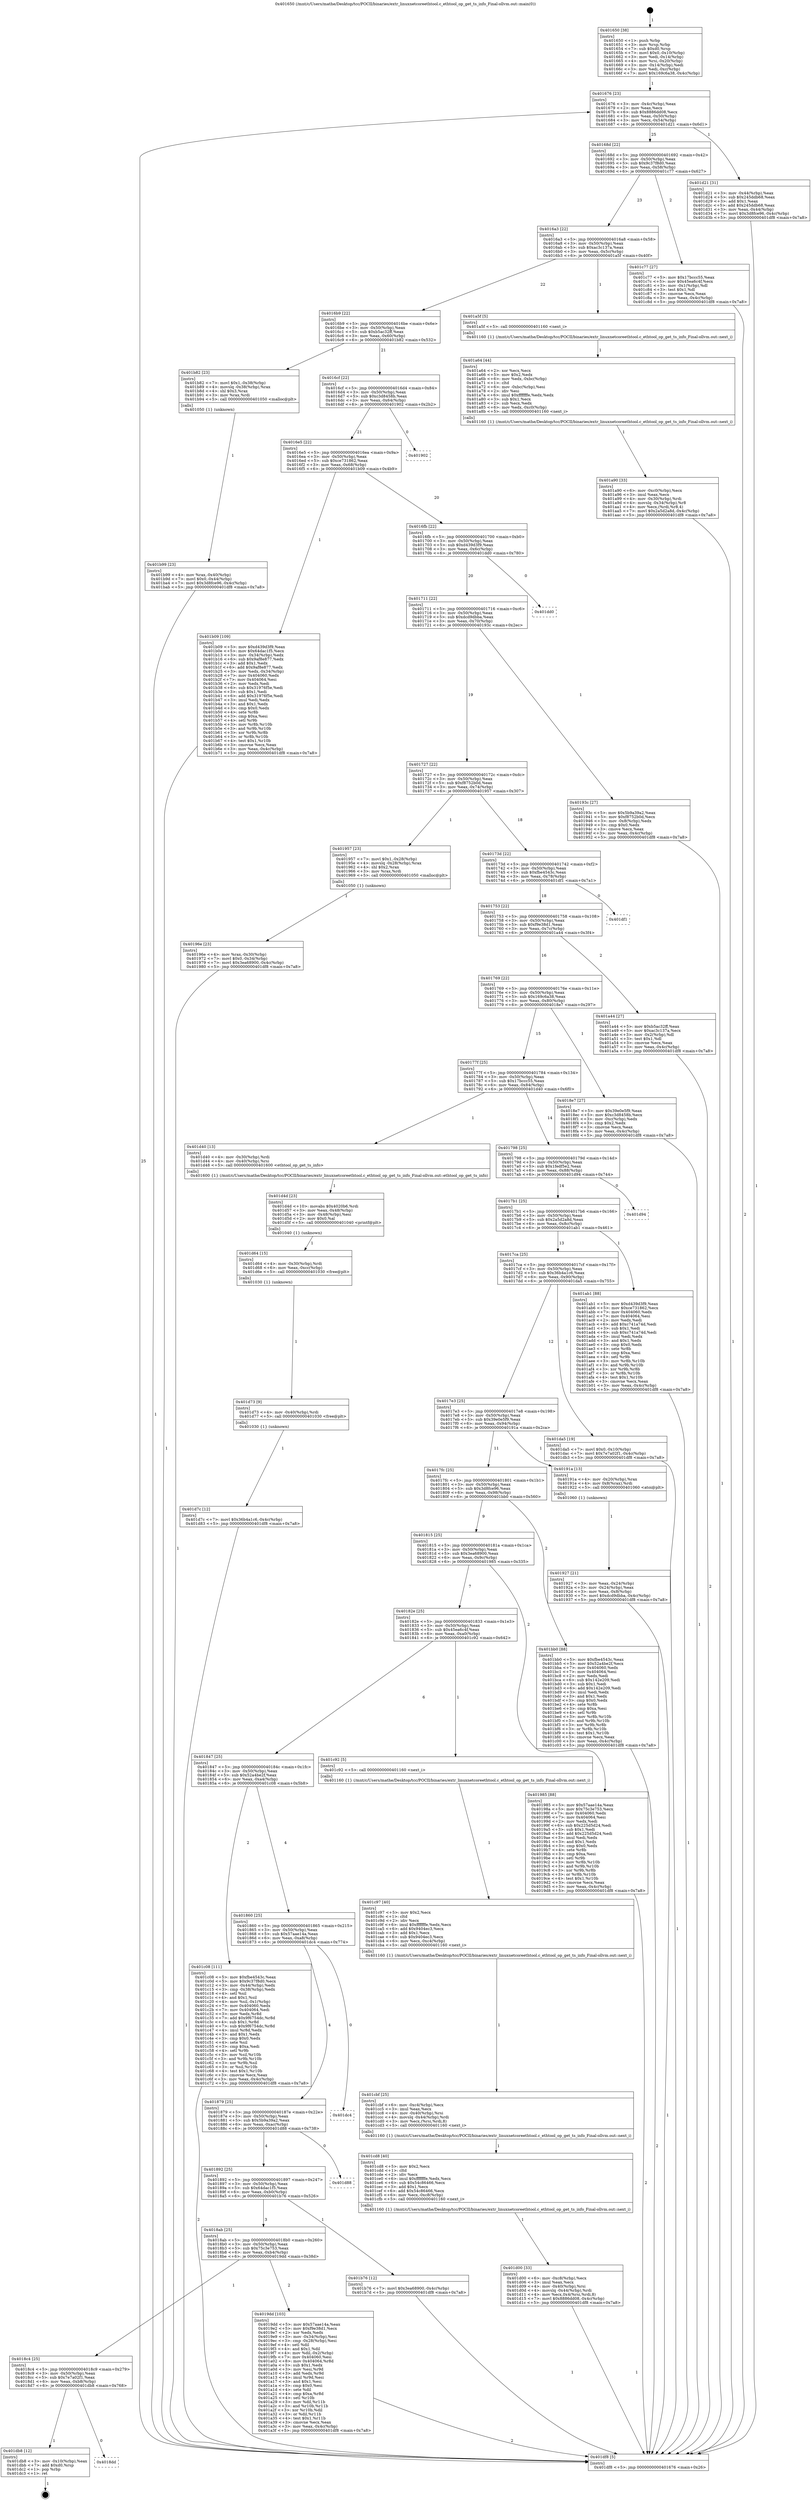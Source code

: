 digraph "0x401650" {
  label = "0x401650 (/mnt/c/Users/mathe/Desktop/tcc/POCII/binaries/extr_linuxnetcoreethtool.c_ethtool_op_get_ts_info_Final-ollvm.out::main(0))"
  labelloc = "t"
  node[shape=record]

  Entry [label="",width=0.3,height=0.3,shape=circle,fillcolor=black,style=filled]
  "0x401676" [label="{
     0x401676 [23]\l
     | [instrs]\l
     &nbsp;&nbsp;0x401676 \<+3\>: mov -0x4c(%rbp),%eax\l
     &nbsp;&nbsp;0x401679 \<+2\>: mov %eax,%ecx\l
     &nbsp;&nbsp;0x40167b \<+6\>: sub $0x8886dd08,%ecx\l
     &nbsp;&nbsp;0x401681 \<+3\>: mov %eax,-0x50(%rbp)\l
     &nbsp;&nbsp;0x401684 \<+3\>: mov %ecx,-0x54(%rbp)\l
     &nbsp;&nbsp;0x401687 \<+6\>: je 0000000000401d21 \<main+0x6d1\>\l
  }"]
  "0x401d21" [label="{
     0x401d21 [31]\l
     | [instrs]\l
     &nbsp;&nbsp;0x401d21 \<+3\>: mov -0x44(%rbp),%eax\l
     &nbsp;&nbsp;0x401d24 \<+5\>: sub $0x245ddb68,%eax\l
     &nbsp;&nbsp;0x401d29 \<+3\>: add $0x1,%eax\l
     &nbsp;&nbsp;0x401d2c \<+5\>: add $0x245ddb68,%eax\l
     &nbsp;&nbsp;0x401d31 \<+3\>: mov %eax,-0x44(%rbp)\l
     &nbsp;&nbsp;0x401d34 \<+7\>: movl $0x3d8fce96,-0x4c(%rbp)\l
     &nbsp;&nbsp;0x401d3b \<+5\>: jmp 0000000000401df8 \<main+0x7a8\>\l
  }"]
  "0x40168d" [label="{
     0x40168d [22]\l
     | [instrs]\l
     &nbsp;&nbsp;0x40168d \<+5\>: jmp 0000000000401692 \<main+0x42\>\l
     &nbsp;&nbsp;0x401692 \<+3\>: mov -0x50(%rbp),%eax\l
     &nbsp;&nbsp;0x401695 \<+5\>: sub $0x9c37f8d0,%eax\l
     &nbsp;&nbsp;0x40169a \<+3\>: mov %eax,-0x58(%rbp)\l
     &nbsp;&nbsp;0x40169d \<+6\>: je 0000000000401c77 \<main+0x627\>\l
  }"]
  Exit [label="",width=0.3,height=0.3,shape=circle,fillcolor=black,style=filled,peripheries=2]
  "0x401c77" [label="{
     0x401c77 [27]\l
     | [instrs]\l
     &nbsp;&nbsp;0x401c77 \<+5\>: mov $0x17bccc55,%eax\l
     &nbsp;&nbsp;0x401c7c \<+5\>: mov $0x45ea6c4f,%ecx\l
     &nbsp;&nbsp;0x401c81 \<+3\>: mov -0x1(%rbp),%dl\l
     &nbsp;&nbsp;0x401c84 \<+3\>: test $0x1,%dl\l
     &nbsp;&nbsp;0x401c87 \<+3\>: cmovne %ecx,%eax\l
     &nbsp;&nbsp;0x401c8a \<+3\>: mov %eax,-0x4c(%rbp)\l
     &nbsp;&nbsp;0x401c8d \<+5\>: jmp 0000000000401df8 \<main+0x7a8\>\l
  }"]
  "0x4016a3" [label="{
     0x4016a3 [22]\l
     | [instrs]\l
     &nbsp;&nbsp;0x4016a3 \<+5\>: jmp 00000000004016a8 \<main+0x58\>\l
     &nbsp;&nbsp;0x4016a8 \<+3\>: mov -0x50(%rbp),%eax\l
     &nbsp;&nbsp;0x4016ab \<+5\>: sub $0xac3c137a,%eax\l
     &nbsp;&nbsp;0x4016b0 \<+3\>: mov %eax,-0x5c(%rbp)\l
     &nbsp;&nbsp;0x4016b3 \<+6\>: je 0000000000401a5f \<main+0x40f\>\l
  }"]
  "0x4018dd" [label="{
     0x4018dd\l
  }", style=dashed]
  "0x401a5f" [label="{
     0x401a5f [5]\l
     | [instrs]\l
     &nbsp;&nbsp;0x401a5f \<+5\>: call 0000000000401160 \<next_i\>\l
     | [calls]\l
     &nbsp;&nbsp;0x401160 \{1\} (/mnt/c/Users/mathe/Desktop/tcc/POCII/binaries/extr_linuxnetcoreethtool.c_ethtool_op_get_ts_info_Final-ollvm.out::next_i)\l
  }"]
  "0x4016b9" [label="{
     0x4016b9 [22]\l
     | [instrs]\l
     &nbsp;&nbsp;0x4016b9 \<+5\>: jmp 00000000004016be \<main+0x6e\>\l
     &nbsp;&nbsp;0x4016be \<+3\>: mov -0x50(%rbp),%eax\l
     &nbsp;&nbsp;0x4016c1 \<+5\>: sub $0xb5ac32ff,%eax\l
     &nbsp;&nbsp;0x4016c6 \<+3\>: mov %eax,-0x60(%rbp)\l
     &nbsp;&nbsp;0x4016c9 \<+6\>: je 0000000000401b82 \<main+0x532\>\l
  }"]
  "0x401db8" [label="{
     0x401db8 [12]\l
     | [instrs]\l
     &nbsp;&nbsp;0x401db8 \<+3\>: mov -0x10(%rbp),%eax\l
     &nbsp;&nbsp;0x401dbb \<+7\>: add $0xd0,%rsp\l
     &nbsp;&nbsp;0x401dc2 \<+1\>: pop %rbp\l
     &nbsp;&nbsp;0x401dc3 \<+1\>: ret\l
  }"]
  "0x401b82" [label="{
     0x401b82 [23]\l
     | [instrs]\l
     &nbsp;&nbsp;0x401b82 \<+7\>: movl $0x1,-0x38(%rbp)\l
     &nbsp;&nbsp;0x401b89 \<+4\>: movslq -0x38(%rbp),%rax\l
     &nbsp;&nbsp;0x401b8d \<+4\>: shl $0x3,%rax\l
     &nbsp;&nbsp;0x401b91 \<+3\>: mov %rax,%rdi\l
     &nbsp;&nbsp;0x401b94 \<+5\>: call 0000000000401050 \<malloc@plt\>\l
     | [calls]\l
     &nbsp;&nbsp;0x401050 \{1\} (unknown)\l
  }"]
  "0x4016cf" [label="{
     0x4016cf [22]\l
     | [instrs]\l
     &nbsp;&nbsp;0x4016cf \<+5\>: jmp 00000000004016d4 \<main+0x84\>\l
     &nbsp;&nbsp;0x4016d4 \<+3\>: mov -0x50(%rbp),%eax\l
     &nbsp;&nbsp;0x4016d7 \<+5\>: sub $0xc3d8458b,%eax\l
     &nbsp;&nbsp;0x4016dc \<+3\>: mov %eax,-0x64(%rbp)\l
     &nbsp;&nbsp;0x4016df \<+6\>: je 0000000000401902 \<main+0x2b2\>\l
  }"]
  "0x401d7c" [label="{
     0x401d7c [12]\l
     | [instrs]\l
     &nbsp;&nbsp;0x401d7c \<+7\>: movl $0x36b4a1c6,-0x4c(%rbp)\l
     &nbsp;&nbsp;0x401d83 \<+5\>: jmp 0000000000401df8 \<main+0x7a8\>\l
  }"]
  "0x401902" [label="{
     0x401902\l
  }", style=dashed]
  "0x4016e5" [label="{
     0x4016e5 [22]\l
     | [instrs]\l
     &nbsp;&nbsp;0x4016e5 \<+5\>: jmp 00000000004016ea \<main+0x9a\>\l
     &nbsp;&nbsp;0x4016ea \<+3\>: mov -0x50(%rbp),%eax\l
     &nbsp;&nbsp;0x4016ed \<+5\>: sub $0xce731862,%eax\l
     &nbsp;&nbsp;0x4016f2 \<+3\>: mov %eax,-0x68(%rbp)\l
     &nbsp;&nbsp;0x4016f5 \<+6\>: je 0000000000401b09 \<main+0x4b9\>\l
  }"]
  "0x401d73" [label="{
     0x401d73 [9]\l
     | [instrs]\l
     &nbsp;&nbsp;0x401d73 \<+4\>: mov -0x40(%rbp),%rdi\l
     &nbsp;&nbsp;0x401d77 \<+5\>: call 0000000000401030 \<free@plt\>\l
     | [calls]\l
     &nbsp;&nbsp;0x401030 \{1\} (unknown)\l
  }"]
  "0x401b09" [label="{
     0x401b09 [109]\l
     | [instrs]\l
     &nbsp;&nbsp;0x401b09 \<+5\>: mov $0xd439d3f9,%eax\l
     &nbsp;&nbsp;0x401b0e \<+5\>: mov $0x64dac1f5,%ecx\l
     &nbsp;&nbsp;0x401b13 \<+3\>: mov -0x34(%rbp),%edx\l
     &nbsp;&nbsp;0x401b16 \<+6\>: sub $0x9af8e877,%edx\l
     &nbsp;&nbsp;0x401b1c \<+3\>: add $0x1,%edx\l
     &nbsp;&nbsp;0x401b1f \<+6\>: add $0x9af8e877,%edx\l
     &nbsp;&nbsp;0x401b25 \<+3\>: mov %edx,-0x34(%rbp)\l
     &nbsp;&nbsp;0x401b28 \<+7\>: mov 0x404060,%edx\l
     &nbsp;&nbsp;0x401b2f \<+7\>: mov 0x404064,%esi\l
     &nbsp;&nbsp;0x401b36 \<+2\>: mov %edx,%edi\l
     &nbsp;&nbsp;0x401b38 \<+6\>: sub $0x31976f5e,%edi\l
     &nbsp;&nbsp;0x401b3e \<+3\>: sub $0x1,%edi\l
     &nbsp;&nbsp;0x401b41 \<+6\>: add $0x31976f5e,%edi\l
     &nbsp;&nbsp;0x401b47 \<+3\>: imul %edi,%edx\l
     &nbsp;&nbsp;0x401b4a \<+3\>: and $0x1,%edx\l
     &nbsp;&nbsp;0x401b4d \<+3\>: cmp $0x0,%edx\l
     &nbsp;&nbsp;0x401b50 \<+4\>: sete %r8b\l
     &nbsp;&nbsp;0x401b54 \<+3\>: cmp $0xa,%esi\l
     &nbsp;&nbsp;0x401b57 \<+4\>: setl %r9b\l
     &nbsp;&nbsp;0x401b5b \<+3\>: mov %r8b,%r10b\l
     &nbsp;&nbsp;0x401b5e \<+3\>: and %r9b,%r10b\l
     &nbsp;&nbsp;0x401b61 \<+3\>: xor %r9b,%r8b\l
     &nbsp;&nbsp;0x401b64 \<+3\>: or %r8b,%r10b\l
     &nbsp;&nbsp;0x401b67 \<+4\>: test $0x1,%r10b\l
     &nbsp;&nbsp;0x401b6b \<+3\>: cmovne %ecx,%eax\l
     &nbsp;&nbsp;0x401b6e \<+3\>: mov %eax,-0x4c(%rbp)\l
     &nbsp;&nbsp;0x401b71 \<+5\>: jmp 0000000000401df8 \<main+0x7a8\>\l
  }"]
  "0x4016fb" [label="{
     0x4016fb [22]\l
     | [instrs]\l
     &nbsp;&nbsp;0x4016fb \<+5\>: jmp 0000000000401700 \<main+0xb0\>\l
     &nbsp;&nbsp;0x401700 \<+3\>: mov -0x50(%rbp),%eax\l
     &nbsp;&nbsp;0x401703 \<+5\>: sub $0xd439d3f9,%eax\l
     &nbsp;&nbsp;0x401708 \<+3\>: mov %eax,-0x6c(%rbp)\l
     &nbsp;&nbsp;0x40170b \<+6\>: je 0000000000401dd0 \<main+0x780\>\l
  }"]
  "0x401d64" [label="{
     0x401d64 [15]\l
     | [instrs]\l
     &nbsp;&nbsp;0x401d64 \<+4\>: mov -0x30(%rbp),%rdi\l
     &nbsp;&nbsp;0x401d68 \<+6\>: mov %eax,-0xcc(%rbp)\l
     &nbsp;&nbsp;0x401d6e \<+5\>: call 0000000000401030 \<free@plt\>\l
     | [calls]\l
     &nbsp;&nbsp;0x401030 \{1\} (unknown)\l
  }"]
  "0x401dd0" [label="{
     0x401dd0\l
  }", style=dashed]
  "0x401711" [label="{
     0x401711 [22]\l
     | [instrs]\l
     &nbsp;&nbsp;0x401711 \<+5\>: jmp 0000000000401716 \<main+0xc6\>\l
     &nbsp;&nbsp;0x401716 \<+3\>: mov -0x50(%rbp),%eax\l
     &nbsp;&nbsp;0x401719 \<+5\>: sub $0xdcd9dbba,%eax\l
     &nbsp;&nbsp;0x40171e \<+3\>: mov %eax,-0x70(%rbp)\l
     &nbsp;&nbsp;0x401721 \<+6\>: je 000000000040193c \<main+0x2ec\>\l
  }"]
  "0x401d4d" [label="{
     0x401d4d [23]\l
     | [instrs]\l
     &nbsp;&nbsp;0x401d4d \<+10\>: movabs $0x4020b6,%rdi\l
     &nbsp;&nbsp;0x401d57 \<+3\>: mov %eax,-0x48(%rbp)\l
     &nbsp;&nbsp;0x401d5a \<+3\>: mov -0x48(%rbp),%esi\l
     &nbsp;&nbsp;0x401d5d \<+2\>: mov $0x0,%al\l
     &nbsp;&nbsp;0x401d5f \<+5\>: call 0000000000401040 \<printf@plt\>\l
     | [calls]\l
     &nbsp;&nbsp;0x401040 \{1\} (unknown)\l
  }"]
  "0x40193c" [label="{
     0x40193c [27]\l
     | [instrs]\l
     &nbsp;&nbsp;0x40193c \<+5\>: mov $0x5b9a39a2,%eax\l
     &nbsp;&nbsp;0x401941 \<+5\>: mov $0xf8752b0d,%ecx\l
     &nbsp;&nbsp;0x401946 \<+3\>: mov -0x8(%rbp),%edx\l
     &nbsp;&nbsp;0x401949 \<+3\>: cmp $0x0,%edx\l
     &nbsp;&nbsp;0x40194c \<+3\>: cmove %ecx,%eax\l
     &nbsp;&nbsp;0x40194f \<+3\>: mov %eax,-0x4c(%rbp)\l
     &nbsp;&nbsp;0x401952 \<+5\>: jmp 0000000000401df8 \<main+0x7a8\>\l
  }"]
  "0x401727" [label="{
     0x401727 [22]\l
     | [instrs]\l
     &nbsp;&nbsp;0x401727 \<+5\>: jmp 000000000040172c \<main+0xdc\>\l
     &nbsp;&nbsp;0x40172c \<+3\>: mov -0x50(%rbp),%eax\l
     &nbsp;&nbsp;0x40172f \<+5\>: sub $0xf8752b0d,%eax\l
     &nbsp;&nbsp;0x401734 \<+3\>: mov %eax,-0x74(%rbp)\l
     &nbsp;&nbsp;0x401737 \<+6\>: je 0000000000401957 \<main+0x307\>\l
  }"]
  "0x401d00" [label="{
     0x401d00 [33]\l
     | [instrs]\l
     &nbsp;&nbsp;0x401d00 \<+6\>: mov -0xc8(%rbp),%ecx\l
     &nbsp;&nbsp;0x401d06 \<+3\>: imul %eax,%ecx\l
     &nbsp;&nbsp;0x401d09 \<+4\>: mov -0x40(%rbp),%rsi\l
     &nbsp;&nbsp;0x401d0d \<+4\>: movslq -0x44(%rbp),%rdi\l
     &nbsp;&nbsp;0x401d11 \<+4\>: mov %ecx,0x4(%rsi,%rdi,8)\l
     &nbsp;&nbsp;0x401d15 \<+7\>: movl $0x8886dd08,-0x4c(%rbp)\l
     &nbsp;&nbsp;0x401d1c \<+5\>: jmp 0000000000401df8 \<main+0x7a8\>\l
  }"]
  "0x401957" [label="{
     0x401957 [23]\l
     | [instrs]\l
     &nbsp;&nbsp;0x401957 \<+7\>: movl $0x1,-0x28(%rbp)\l
     &nbsp;&nbsp;0x40195e \<+4\>: movslq -0x28(%rbp),%rax\l
     &nbsp;&nbsp;0x401962 \<+4\>: shl $0x2,%rax\l
     &nbsp;&nbsp;0x401966 \<+3\>: mov %rax,%rdi\l
     &nbsp;&nbsp;0x401969 \<+5\>: call 0000000000401050 \<malloc@plt\>\l
     | [calls]\l
     &nbsp;&nbsp;0x401050 \{1\} (unknown)\l
  }"]
  "0x40173d" [label="{
     0x40173d [22]\l
     | [instrs]\l
     &nbsp;&nbsp;0x40173d \<+5\>: jmp 0000000000401742 \<main+0xf2\>\l
     &nbsp;&nbsp;0x401742 \<+3\>: mov -0x50(%rbp),%eax\l
     &nbsp;&nbsp;0x401745 \<+5\>: sub $0xfbe4543c,%eax\l
     &nbsp;&nbsp;0x40174a \<+3\>: mov %eax,-0x78(%rbp)\l
     &nbsp;&nbsp;0x40174d \<+6\>: je 0000000000401df1 \<main+0x7a1\>\l
  }"]
  "0x401cd8" [label="{
     0x401cd8 [40]\l
     | [instrs]\l
     &nbsp;&nbsp;0x401cd8 \<+5\>: mov $0x2,%ecx\l
     &nbsp;&nbsp;0x401cdd \<+1\>: cltd\l
     &nbsp;&nbsp;0x401cde \<+2\>: idiv %ecx\l
     &nbsp;&nbsp;0x401ce0 \<+6\>: imul $0xfffffffe,%edx,%ecx\l
     &nbsp;&nbsp;0x401ce6 \<+6\>: sub $0x54c86466,%ecx\l
     &nbsp;&nbsp;0x401cec \<+3\>: add $0x1,%ecx\l
     &nbsp;&nbsp;0x401cef \<+6\>: add $0x54c86466,%ecx\l
     &nbsp;&nbsp;0x401cf5 \<+6\>: mov %ecx,-0xc8(%rbp)\l
     &nbsp;&nbsp;0x401cfb \<+5\>: call 0000000000401160 \<next_i\>\l
     | [calls]\l
     &nbsp;&nbsp;0x401160 \{1\} (/mnt/c/Users/mathe/Desktop/tcc/POCII/binaries/extr_linuxnetcoreethtool.c_ethtool_op_get_ts_info_Final-ollvm.out::next_i)\l
  }"]
  "0x401df1" [label="{
     0x401df1\l
  }", style=dashed]
  "0x401753" [label="{
     0x401753 [22]\l
     | [instrs]\l
     &nbsp;&nbsp;0x401753 \<+5\>: jmp 0000000000401758 \<main+0x108\>\l
     &nbsp;&nbsp;0x401758 \<+3\>: mov -0x50(%rbp),%eax\l
     &nbsp;&nbsp;0x40175b \<+5\>: sub $0xf9e38d1,%eax\l
     &nbsp;&nbsp;0x401760 \<+3\>: mov %eax,-0x7c(%rbp)\l
     &nbsp;&nbsp;0x401763 \<+6\>: je 0000000000401a44 \<main+0x3f4\>\l
  }"]
  "0x401cbf" [label="{
     0x401cbf [25]\l
     | [instrs]\l
     &nbsp;&nbsp;0x401cbf \<+6\>: mov -0xc4(%rbp),%ecx\l
     &nbsp;&nbsp;0x401cc5 \<+3\>: imul %eax,%ecx\l
     &nbsp;&nbsp;0x401cc8 \<+4\>: mov -0x40(%rbp),%rsi\l
     &nbsp;&nbsp;0x401ccc \<+4\>: movslq -0x44(%rbp),%rdi\l
     &nbsp;&nbsp;0x401cd0 \<+3\>: mov %ecx,(%rsi,%rdi,8)\l
     &nbsp;&nbsp;0x401cd3 \<+5\>: call 0000000000401160 \<next_i\>\l
     | [calls]\l
     &nbsp;&nbsp;0x401160 \{1\} (/mnt/c/Users/mathe/Desktop/tcc/POCII/binaries/extr_linuxnetcoreethtool.c_ethtool_op_get_ts_info_Final-ollvm.out::next_i)\l
  }"]
  "0x401a44" [label="{
     0x401a44 [27]\l
     | [instrs]\l
     &nbsp;&nbsp;0x401a44 \<+5\>: mov $0xb5ac32ff,%eax\l
     &nbsp;&nbsp;0x401a49 \<+5\>: mov $0xac3c137a,%ecx\l
     &nbsp;&nbsp;0x401a4e \<+3\>: mov -0x2(%rbp),%dl\l
     &nbsp;&nbsp;0x401a51 \<+3\>: test $0x1,%dl\l
     &nbsp;&nbsp;0x401a54 \<+3\>: cmovne %ecx,%eax\l
     &nbsp;&nbsp;0x401a57 \<+3\>: mov %eax,-0x4c(%rbp)\l
     &nbsp;&nbsp;0x401a5a \<+5\>: jmp 0000000000401df8 \<main+0x7a8\>\l
  }"]
  "0x401769" [label="{
     0x401769 [22]\l
     | [instrs]\l
     &nbsp;&nbsp;0x401769 \<+5\>: jmp 000000000040176e \<main+0x11e\>\l
     &nbsp;&nbsp;0x40176e \<+3\>: mov -0x50(%rbp),%eax\l
     &nbsp;&nbsp;0x401771 \<+5\>: sub $0x169c6a38,%eax\l
     &nbsp;&nbsp;0x401776 \<+3\>: mov %eax,-0x80(%rbp)\l
     &nbsp;&nbsp;0x401779 \<+6\>: je 00000000004018e7 \<main+0x297\>\l
  }"]
  "0x401c97" [label="{
     0x401c97 [40]\l
     | [instrs]\l
     &nbsp;&nbsp;0x401c97 \<+5\>: mov $0x2,%ecx\l
     &nbsp;&nbsp;0x401c9c \<+1\>: cltd\l
     &nbsp;&nbsp;0x401c9d \<+2\>: idiv %ecx\l
     &nbsp;&nbsp;0x401c9f \<+6\>: imul $0xfffffffe,%edx,%ecx\l
     &nbsp;&nbsp;0x401ca5 \<+6\>: add $0x9404ec3,%ecx\l
     &nbsp;&nbsp;0x401cab \<+3\>: add $0x1,%ecx\l
     &nbsp;&nbsp;0x401cae \<+6\>: sub $0x9404ec3,%ecx\l
     &nbsp;&nbsp;0x401cb4 \<+6\>: mov %ecx,-0xc4(%rbp)\l
     &nbsp;&nbsp;0x401cba \<+5\>: call 0000000000401160 \<next_i\>\l
     | [calls]\l
     &nbsp;&nbsp;0x401160 \{1\} (/mnt/c/Users/mathe/Desktop/tcc/POCII/binaries/extr_linuxnetcoreethtool.c_ethtool_op_get_ts_info_Final-ollvm.out::next_i)\l
  }"]
  "0x4018e7" [label="{
     0x4018e7 [27]\l
     | [instrs]\l
     &nbsp;&nbsp;0x4018e7 \<+5\>: mov $0x39e0e5f9,%eax\l
     &nbsp;&nbsp;0x4018ec \<+5\>: mov $0xc3d8458b,%ecx\l
     &nbsp;&nbsp;0x4018f1 \<+3\>: mov -0xc(%rbp),%edx\l
     &nbsp;&nbsp;0x4018f4 \<+3\>: cmp $0x2,%edx\l
     &nbsp;&nbsp;0x4018f7 \<+3\>: cmovne %ecx,%eax\l
     &nbsp;&nbsp;0x4018fa \<+3\>: mov %eax,-0x4c(%rbp)\l
     &nbsp;&nbsp;0x4018fd \<+5\>: jmp 0000000000401df8 \<main+0x7a8\>\l
  }"]
  "0x40177f" [label="{
     0x40177f [25]\l
     | [instrs]\l
     &nbsp;&nbsp;0x40177f \<+5\>: jmp 0000000000401784 \<main+0x134\>\l
     &nbsp;&nbsp;0x401784 \<+3\>: mov -0x50(%rbp),%eax\l
     &nbsp;&nbsp;0x401787 \<+5\>: sub $0x17bccc55,%eax\l
     &nbsp;&nbsp;0x40178c \<+6\>: mov %eax,-0x84(%rbp)\l
     &nbsp;&nbsp;0x401792 \<+6\>: je 0000000000401d40 \<main+0x6f0\>\l
  }"]
  "0x401df8" [label="{
     0x401df8 [5]\l
     | [instrs]\l
     &nbsp;&nbsp;0x401df8 \<+5\>: jmp 0000000000401676 \<main+0x26\>\l
  }"]
  "0x401650" [label="{
     0x401650 [38]\l
     | [instrs]\l
     &nbsp;&nbsp;0x401650 \<+1\>: push %rbp\l
     &nbsp;&nbsp;0x401651 \<+3\>: mov %rsp,%rbp\l
     &nbsp;&nbsp;0x401654 \<+7\>: sub $0xd0,%rsp\l
     &nbsp;&nbsp;0x40165b \<+7\>: movl $0x0,-0x10(%rbp)\l
     &nbsp;&nbsp;0x401662 \<+3\>: mov %edi,-0x14(%rbp)\l
     &nbsp;&nbsp;0x401665 \<+4\>: mov %rsi,-0x20(%rbp)\l
     &nbsp;&nbsp;0x401669 \<+3\>: mov -0x14(%rbp),%edi\l
     &nbsp;&nbsp;0x40166c \<+3\>: mov %edi,-0xc(%rbp)\l
     &nbsp;&nbsp;0x40166f \<+7\>: movl $0x169c6a38,-0x4c(%rbp)\l
  }"]
  "0x401b99" [label="{
     0x401b99 [23]\l
     | [instrs]\l
     &nbsp;&nbsp;0x401b99 \<+4\>: mov %rax,-0x40(%rbp)\l
     &nbsp;&nbsp;0x401b9d \<+7\>: movl $0x0,-0x44(%rbp)\l
     &nbsp;&nbsp;0x401ba4 \<+7\>: movl $0x3d8fce96,-0x4c(%rbp)\l
     &nbsp;&nbsp;0x401bab \<+5\>: jmp 0000000000401df8 \<main+0x7a8\>\l
  }"]
  "0x401d40" [label="{
     0x401d40 [13]\l
     | [instrs]\l
     &nbsp;&nbsp;0x401d40 \<+4\>: mov -0x30(%rbp),%rdi\l
     &nbsp;&nbsp;0x401d44 \<+4\>: mov -0x40(%rbp),%rsi\l
     &nbsp;&nbsp;0x401d48 \<+5\>: call 0000000000401600 \<ethtool_op_get_ts_info\>\l
     | [calls]\l
     &nbsp;&nbsp;0x401600 \{1\} (/mnt/c/Users/mathe/Desktop/tcc/POCII/binaries/extr_linuxnetcoreethtool.c_ethtool_op_get_ts_info_Final-ollvm.out::ethtool_op_get_ts_info)\l
  }"]
  "0x401798" [label="{
     0x401798 [25]\l
     | [instrs]\l
     &nbsp;&nbsp;0x401798 \<+5\>: jmp 000000000040179d \<main+0x14d\>\l
     &nbsp;&nbsp;0x40179d \<+3\>: mov -0x50(%rbp),%eax\l
     &nbsp;&nbsp;0x4017a0 \<+5\>: sub $0x1fedf5e2,%eax\l
     &nbsp;&nbsp;0x4017a5 \<+6\>: mov %eax,-0x88(%rbp)\l
     &nbsp;&nbsp;0x4017ab \<+6\>: je 0000000000401d94 \<main+0x744\>\l
  }"]
  "0x401a90" [label="{
     0x401a90 [33]\l
     | [instrs]\l
     &nbsp;&nbsp;0x401a90 \<+6\>: mov -0xc0(%rbp),%ecx\l
     &nbsp;&nbsp;0x401a96 \<+3\>: imul %eax,%ecx\l
     &nbsp;&nbsp;0x401a99 \<+4\>: mov -0x30(%rbp),%rdi\l
     &nbsp;&nbsp;0x401a9d \<+4\>: movslq -0x34(%rbp),%r8\l
     &nbsp;&nbsp;0x401aa1 \<+4\>: mov %ecx,(%rdi,%r8,4)\l
     &nbsp;&nbsp;0x401aa5 \<+7\>: movl $0x2a5d2a8d,-0x4c(%rbp)\l
     &nbsp;&nbsp;0x401aac \<+5\>: jmp 0000000000401df8 \<main+0x7a8\>\l
  }"]
  "0x401d94" [label="{
     0x401d94\l
  }", style=dashed]
  "0x4017b1" [label="{
     0x4017b1 [25]\l
     | [instrs]\l
     &nbsp;&nbsp;0x4017b1 \<+5\>: jmp 00000000004017b6 \<main+0x166\>\l
     &nbsp;&nbsp;0x4017b6 \<+3\>: mov -0x50(%rbp),%eax\l
     &nbsp;&nbsp;0x4017b9 \<+5\>: sub $0x2a5d2a8d,%eax\l
     &nbsp;&nbsp;0x4017be \<+6\>: mov %eax,-0x8c(%rbp)\l
     &nbsp;&nbsp;0x4017c4 \<+6\>: je 0000000000401ab1 \<main+0x461\>\l
  }"]
  "0x401a64" [label="{
     0x401a64 [44]\l
     | [instrs]\l
     &nbsp;&nbsp;0x401a64 \<+2\>: xor %ecx,%ecx\l
     &nbsp;&nbsp;0x401a66 \<+5\>: mov $0x2,%edx\l
     &nbsp;&nbsp;0x401a6b \<+6\>: mov %edx,-0xbc(%rbp)\l
     &nbsp;&nbsp;0x401a71 \<+1\>: cltd\l
     &nbsp;&nbsp;0x401a72 \<+6\>: mov -0xbc(%rbp),%esi\l
     &nbsp;&nbsp;0x401a78 \<+2\>: idiv %esi\l
     &nbsp;&nbsp;0x401a7a \<+6\>: imul $0xfffffffe,%edx,%edx\l
     &nbsp;&nbsp;0x401a80 \<+3\>: sub $0x1,%ecx\l
     &nbsp;&nbsp;0x401a83 \<+2\>: sub %ecx,%edx\l
     &nbsp;&nbsp;0x401a85 \<+6\>: mov %edx,-0xc0(%rbp)\l
     &nbsp;&nbsp;0x401a8b \<+5\>: call 0000000000401160 \<next_i\>\l
     | [calls]\l
     &nbsp;&nbsp;0x401160 \{1\} (/mnt/c/Users/mathe/Desktop/tcc/POCII/binaries/extr_linuxnetcoreethtool.c_ethtool_op_get_ts_info_Final-ollvm.out::next_i)\l
  }"]
  "0x401ab1" [label="{
     0x401ab1 [88]\l
     | [instrs]\l
     &nbsp;&nbsp;0x401ab1 \<+5\>: mov $0xd439d3f9,%eax\l
     &nbsp;&nbsp;0x401ab6 \<+5\>: mov $0xce731862,%ecx\l
     &nbsp;&nbsp;0x401abb \<+7\>: mov 0x404060,%edx\l
     &nbsp;&nbsp;0x401ac2 \<+7\>: mov 0x404064,%esi\l
     &nbsp;&nbsp;0x401ac9 \<+2\>: mov %edx,%edi\l
     &nbsp;&nbsp;0x401acb \<+6\>: add $0xc741a74d,%edi\l
     &nbsp;&nbsp;0x401ad1 \<+3\>: sub $0x1,%edi\l
     &nbsp;&nbsp;0x401ad4 \<+6\>: sub $0xc741a74d,%edi\l
     &nbsp;&nbsp;0x401ada \<+3\>: imul %edi,%edx\l
     &nbsp;&nbsp;0x401add \<+3\>: and $0x1,%edx\l
     &nbsp;&nbsp;0x401ae0 \<+3\>: cmp $0x0,%edx\l
     &nbsp;&nbsp;0x401ae3 \<+4\>: sete %r8b\l
     &nbsp;&nbsp;0x401ae7 \<+3\>: cmp $0xa,%esi\l
     &nbsp;&nbsp;0x401aea \<+4\>: setl %r9b\l
     &nbsp;&nbsp;0x401aee \<+3\>: mov %r8b,%r10b\l
     &nbsp;&nbsp;0x401af1 \<+3\>: and %r9b,%r10b\l
     &nbsp;&nbsp;0x401af4 \<+3\>: xor %r9b,%r8b\l
     &nbsp;&nbsp;0x401af7 \<+3\>: or %r8b,%r10b\l
     &nbsp;&nbsp;0x401afa \<+4\>: test $0x1,%r10b\l
     &nbsp;&nbsp;0x401afe \<+3\>: cmovne %ecx,%eax\l
     &nbsp;&nbsp;0x401b01 \<+3\>: mov %eax,-0x4c(%rbp)\l
     &nbsp;&nbsp;0x401b04 \<+5\>: jmp 0000000000401df8 \<main+0x7a8\>\l
  }"]
  "0x4017ca" [label="{
     0x4017ca [25]\l
     | [instrs]\l
     &nbsp;&nbsp;0x4017ca \<+5\>: jmp 00000000004017cf \<main+0x17f\>\l
     &nbsp;&nbsp;0x4017cf \<+3\>: mov -0x50(%rbp),%eax\l
     &nbsp;&nbsp;0x4017d2 \<+5\>: sub $0x36b4a1c6,%eax\l
     &nbsp;&nbsp;0x4017d7 \<+6\>: mov %eax,-0x90(%rbp)\l
     &nbsp;&nbsp;0x4017dd \<+6\>: je 0000000000401da5 \<main+0x755\>\l
  }"]
  "0x4018c4" [label="{
     0x4018c4 [25]\l
     | [instrs]\l
     &nbsp;&nbsp;0x4018c4 \<+5\>: jmp 00000000004018c9 \<main+0x279\>\l
     &nbsp;&nbsp;0x4018c9 \<+3\>: mov -0x50(%rbp),%eax\l
     &nbsp;&nbsp;0x4018cc \<+5\>: sub $0x7e7a02f1,%eax\l
     &nbsp;&nbsp;0x4018d1 \<+6\>: mov %eax,-0xb8(%rbp)\l
     &nbsp;&nbsp;0x4018d7 \<+6\>: je 0000000000401db8 \<main+0x768\>\l
  }"]
  "0x401da5" [label="{
     0x401da5 [19]\l
     | [instrs]\l
     &nbsp;&nbsp;0x401da5 \<+7\>: movl $0x0,-0x10(%rbp)\l
     &nbsp;&nbsp;0x401dac \<+7\>: movl $0x7e7a02f1,-0x4c(%rbp)\l
     &nbsp;&nbsp;0x401db3 \<+5\>: jmp 0000000000401df8 \<main+0x7a8\>\l
  }"]
  "0x4017e3" [label="{
     0x4017e3 [25]\l
     | [instrs]\l
     &nbsp;&nbsp;0x4017e3 \<+5\>: jmp 00000000004017e8 \<main+0x198\>\l
     &nbsp;&nbsp;0x4017e8 \<+3\>: mov -0x50(%rbp),%eax\l
     &nbsp;&nbsp;0x4017eb \<+5\>: sub $0x39e0e5f9,%eax\l
     &nbsp;&nbsp;0x4017f0 \<+6\>: mov %eax,-0x94(%rbp)\l
     &nbsp;&nbsp;0x4017f6 \<+6\>: je 000000000040191a \<main+0x2ca\>\l
  }"]
  "0x4019dd" [label="{
     0x4019dd [103]\l
     | [instrs]\l
     &nbsp;&nbsp;0x4019dd \<+5\>: mov $0x57aae14a,%eax\l
     &nbsp;&nbsp;0x4019e2 \<+5\>: mov $0xf9e38d1,%ecx\l
     &nbsp;&nbsp;0x4019e7 \<+2\>: xor %edx,%edx\l
     &nbsp;&nbsp;0x4019e9 \<+3\>: mov -0x34(%rbp),%esi\l
     &nbsp;&nbsp;0x4019ec \<+3\>: cmp -0x28(%rbp),%esi\l
     &nbsp;&nbsp;0x4019ef \<+4\>: setl %dil\l
     &nbsp;&nbsp;0x4019f3 \<+4\>: and $0x1,%dil\l
     &nbsp;&nbsp;0x4019f7 \<+4\>: mov %dil,-0x2(%rbp)\l
     &nbsp;&nbsp;0x4019fb \<+7\>: mov 0x404060,%esi\l
     &nbsp;&nbsp;0x401a02 \<+8\>: mov 0x404064,%r8d\l
     &nbsp;&nbsp;0x401a0a \<+3\>: sub $0x1,%edx\l
     &nbsp;&nbsp;0x401a0d \<+3\>: mov %esi,%r9d\l
     &nbsp;&nbsp;0x401a10 \<+3\>: add %edx,%r9d\l
     &nbsp;&nbsp;0x401a13 \<+4\>: imul %r9d,%esi\l
     &nbsp;&nbsp;0x401a17 \<+3\>: and $0x1,%esi\l
     &nbsp;&nbsp;0x401a1a \<+3\>: cmp $0x0,%esi\l
     &nbsp;&nbsp;0x401a1d \<+4\>: sete %dil\l
     &nbsp;&nbsp;0x401a21 \<+4\>: cmp $0xa,%r8d\l
     &nbsp;&nbsp;0x401a25 \<+4\>: setl %r10b\l
     &nbsp;&nbsp;0x401a29 \<+3\>: mov %dil,%r11b\l
     &nbsp;&nbsp;0x401a2c \<+3\>: and %r10b,%r11b\l
     &nbsp;&nbsp;0x401a2f \<+3\>: xor %r10b,%dil\l
     &nbsp;&nbsp;0x401a32 \<+3\>: or %dil,%r11b\l
     &nbsp;&nbsp;0x401a35 \<+4\>: test $0x1,%r11b\l
     &nbsp;&nbsp;0x401a39 \<+3\>: cmovne %ecx,%eax\l
     &nbsp;&nbsp;0x401a3c \<+3\>: mov %eax,-0x4c(%rbp)\l
     &nbsp;&nbsp;0x401a3f \<+5\>: jmp 0000000000401df8 \<main+0x7a8\>\l
  }"]
  "0x40191a" [label="{
     0x40191a [13]\l
     | [instrs]\l
     &nbsp;&nbsp;0x40191a \<+4\>: mov -0x20(%rbp),%rax\l
     &nbsp;&nbsp;0x40191e \<+4\>: mov 0x8(%rax),%rdi\l
     &nbsp;&nbsp;0x401922 \<+5\>: call 0000000000401060 \<atoi@plt\>\l
     | [calls]\l
     &nbsp;&nbsp;0x401060 \{1\} (unknown)\l
  }"]
  "0x4017fc" [label="{
     0x4017fc [25]\l
     | [instrs]\l
     &nbsp;&nbsp;0x4017fc \<+5\>: jmp 0000000000401801 \<main+0x1b1\>\l
     &nbsp;&nbsp;0x401801 \<+3\>: mov -0x50(%rbp),%eax\l
     &nbsp;&nbsp;0x401804 \<+5\>: sub $0x3d8fce96,%eax\l
     &nbsp;&nbsp;0x401809 \<+6\>: mov %eax,-0x98(%rbp)\l
     &nbsp;&nbsp;0x40180f \<+6\>: je 0000000000401bb0 \<main+0x560\>\l
  }"]
  "0x401927" [label="{
     0x401927 [21]\l
     | [instrs]\l
     &nbsp;&nbsp;0x401927 \<+3\>: mov %eax,-0x24(%rbp)\l
     &nbsp;&nbsp;0x40192a \<+3\>: mov -0x24(%rbp),%eax\l
     &nbsp;&nbsp;0x40192d \<+3\>: mov %eax,-0x8(%rbp)\l
     &nbsp;&nbsp;0x401930 \<+7\>: movl $0xdcd9dbba,-0x4c(%rbp)\l
     &nbsp;&nbsp;0x401937 \<+5\>: jmp 0000000000401df8 \<main+0x7a8\>\l
  }"]
  "0x40196e" [label="{
     0x40196e [23]\l
     | [instrs]\l
     &nbsp;&nbsp;0x40196e \<+4\>: mov %rax,-0x30(%rbp)\l
     &nbsp;&nbsp;0x401972 \<+7\>: movl $0x0,-0x34(%rbp)\l
     &nbsp;&nbsp;0x401979 \<+7\>: movl $0x3ea68900,-0x4c(%rbp)\l
     &nbsp;&nbsp;0x401980 \<+5\>: jmp 0000000000401df8 \<main+0x7a8\>\l
  }"]
  "0x4018ab" [label="{
     0x4018ab [25]\l
     | [instrs]\l
     &nbsp;&nbsp;0x4018ab \<+5\>: jmp 00000000004018b0 \<main+0x260\>\l
     &nbsp;&nbsp;0x4018b0 \<+3\>: mov -0x50(%rbp),%eax\l
     &nbsp;&nbsp;0x4018b3 \<+5\>: sub $0x75c3e753,%eax\l
     &nbsp;&nbsp;0x4018b8 \<+6\>: mov %eax,-0xb4(%rbp)\l
     &nbsp;&nbsp;0x4018be \<+6\>: je 00000000004019dd \<main+0x38d\>\l
  }"]
  "0x401bb0" [label="{
     0x401bb0 [88]\l
     | [instrs]\l
     &nbsp;&nbsp;0x401bb0 \<+5\>: mov $0xfbe4543c,%eax\l
     &nbsp;&nbsp;0x401bb5 \<+5\>: mov $0x52a4be2f,%ecx\l
     &nbsp;&nbsp;0x401bba \<+7\>: mov 0x404060,%edx\l
     &nbsp;&nbsp;0x401bc1 \<+7\>: mov 0x404064,%esi\l
     &nbsp;&nbsp;0x401bc8 \<+2\>: mov %edx,%edi\l
     &nbsp;&nbsp;0x401bca \<+6\>: sub $0x142e209,%edi\l
     &nbsp;&nbsp;0x401bd0 \<+3\>: sub $0x1,%edi\l
     &nbsp;&nbsp;0x401bd3 \<+6\>: add $0x142e209,%edi\l
     &nbsp;&nbsp;0x401bd9 \<+3\>: imul %edi,%edx\l
     &nbsp;&nbsp;0x401bdc \<+3\>: and $0x1,%edx\l
     &nbsp;&nbsp;0x401bdf \<+3\>: cmp $0x0,%edx\l
     &nbsp;&nbsp;0x401be2 \<+4\>: sete %r8b\l
     &nbsp;&nbsp;0x401be6 \<+3\>: cmp $0xa,%esi\l
     &nbsp;&nbsp;0x401be9 \<+4\>: setl %r9b\l
     &nbsp;&nbsp;0x401bed \<+3\>: mov %r8b,%r10b\l
     &nbsp;&nbsp;0x401bf0 \<+3\>: and %r9b,%r10b\l
     &nbsp;&nbsp;0x401bf3 \<+3\>: xor %r9b,%r8b\l
     &nbsp;&nbsp;0x401bf6 \<+3\>: or %r8b,%r10b\l
     &nbsp;&nbsp;0x401bf9 \<+4\>: test $0x1,%r10b\l
     &nbsp;&nbsp;0x401bfd \<+3\>: cmovne %ecx,%eax\l
     &nbsp;&nbsp;0x401c00 \<+3\>: mov %eax,-0x4c(%rbp)\l
     &nbsp;&nbsp;0x401c03 \<+5\>: jmp 0000000000401df8 \<main+0x7a8\>\l
  }"]
  "0x401815" [label="{
     0x401815 [25]\l
     | [instrs]\l
     &nbsp;&nbsp;0x401815 \<+5\>: jmp 000000000040181a \<main+0x1ca\>\l
     &nbsp;&nbsp;0x40181a \<+3\>: mov -0x50(%rbp),%eax\l
     &nbsp;&nbsp;0x40181d \<+5\>: sub $0x3ea68900,%eax\l
     &nbsp;&nbsp;0x401822 \<+6\>: mov %eax,-0x9c(%rbp)\l
     &nbsp;&nbsp;0x401828 \<+6\>: je 0000000000401985 \<main+0x335\>\l
  }"]
  "0x401b76" [label="{
     0x401b76 [12]\l
     | [instrs]\l
     &nbsp;&nbsp;0x401b76 \<+7\>: movl $0x3ea68900,-0x4c(%rbp)\l
     &nbsp;&nbsp;0x401b7d \<+5\>: jmp 0000000000401df8 \<main+0x7a8\>\l
  }"]
  "0x401985" [label="{
     0x401985 [88]\l
     | [instrs]\l
     &nbsp;&nbsp;0x401985 \<+5\>: mov $0x57aae14a,%eax\l
     &nbsp;&nbsp;0x40198a \<+5\>: mov $0x75c3e753,%ecx\l
     &nbsp;&nbsp;0x40198f \<+7\>: mov 0x404060,%edx\l
     &nbsp;&nbsp;0x401996 \<+7\>: mov 0x404064,%esi\l
     &nbsp;&nbsp;0x40199d \<+2\>: mov %edx,%edi\l
     &nbsp;&nbsp;0x40199f \<+6\>: sub $0x225d5d24,%edi\l
     &nbsp;&nbsp;0x4019a5 \<+3\>: sub $0x1,%edi\l
     &nbsp;&nbsp;0x4019a8 \<+6\>: add $0x225d5d24,%edi\l
     &nbsp;&nbsp;0x4019ae \<+3\>: imul %edi,%edx\l
     &nbsp;&nbsp;0x4019b1 \<+3\>: and $0x1,%edx\l
     &nbsp;&nbsp;0x4019b4 \<+3\>: cmp $0x0,%edx\l
     &nbsp;&nbsp;0x4019b7 \<+4\>: sete %r8b\l
     &nbsp;&nbsp;0x4019bb \<+3\>: cmp $0xa,%esi\l
     &nbsp;&nbsp;0x4019be \<+4\>: setl %r9b\l
     &nbsp;&nbsp;0x4019c2 \<+3\>: mov %r8b,%r10b\l
     &nbsp;&nbsp;0x4019c5 \<+3\>: and %r9b,%r10b\l
     &nbsp;&nbsp;0x4019c8 \<+3\>: xor %r9b,%r8b\l
     &nbsp;&nbsp;0x4019cb \<+3\>: or %r8b,%r10b\l
     &nbsp;&nbsp;0x4019ce \<+4\>: test $0x1,%r10b\l
     &nbsp;&nbsp;0x4019d2 \<+3\>: cmovne %ecx,%eax\l
     &nbsp;&nbsp;0x4019d5 \<+3\>: mov %eax,-0x4c(%rbp)\l
     &nbsp;&nbsp;0x4019d8 \<+5\>: jmp 0000000000401df8 \<main+0x7a8\>\l
  }"]
  "0x40182e" [label="{
     0x40182e [25]\l
     | [instrs]\l
     &nbsp;&nbsp;0x40182e \<+5\>: jmp 0000000000401833 \<main+0x1e3\>\l
     &nbsp;&nbsp;0x401833 \<+3\>: mov -0x50(%rbp),%eax\l
     &nbsp;&nbsp;0x401836 \<+5\>: sub $0x45ea6c4f,%eax\l
     &nbsp;&nbsp;0x40183b \<+6\>: mov %eax,-0xa0(%rbp)\l
     &nbsp;&nbsp;0x401841 \<+6\>: je 0000000000401c92 \<main+0x642\>\l
  }"]
  "0x401892" [label="{
     0x401892 [25]\l
     | [instrs]\l
     &nbsp;&nbsp;0x401892 \<+5\>: jmp 0000000000401897 \<main+0x247\>\l
     &nbsp;&nbsp;0x401897 \<+3\>: mov -0x50(%rbp),%eax\l
     &nbsp;&nbsp;0x40189a \<+5\>: sub $0x64dac1f5,%eax\l
     &nbsp;&nbsp;0x40189f \<+6\>: mov %eax,-0xb0(%rbp)\l
     &nbsp;&nbsp;0x4018a5 \<+6\>: je 0000000000401b76 \<main+0x526\>\l
  }"]
  "0x401c92" [label="{
     0x401c92 [5]\l
     | [instrs]\l
     &nbsp;&nbsp;0x401c92 \<+5\>: call 0000000000401160 \<next_i\>\l
     | [calls]\l
     &nbsp;&nbsp;0x401160 \{1\} (/mnt/c/Users/mathe/Desktop/tcc/POCII/binaries/extr_linuxnetcoreethtool.c_ethtool_op_get_ts_info_Final-ollvm.out::next_i)\l
  }"]
  "0x401847" [label="{
     0x401847 [25]\l
     | [instrs]\l
     &nbsp;&nbsp;0x401847 \<+5\>: jmp 000000000040184c \<main+0x1fc\>\l
     &nbsp;&nbsp;0x40184c \<+3\>: mov -0x50(%rbp),%eax\l
     &nbsp;&nbsp;0x40184f \<+5\>: sub $0x52a4be2f,%eax\l
     &nbsp;&nbsp;0x401854 \<+6\>: mov %eax,-0xa4(%rbp)\l
     &nbsp;&nbsp;0x40185a \<+6\>: je 0000000000401c08 \<main+0x5b8\>\l
  }"]
  "0x401d88" [label="{
     0x401d88\l
  }", style=dashed]
  "0x401c08" [label="{
     0x401c08 [111]\l
     | [instrs]\l
     &nbsp;&nbsp;0x401c08 \<+5\>: mov $0xfbe4543c,%eax\l
     &nbsp;&nbsp;0x401c0d \<+5\>: mov $0x9c37f8d0,%ecx\l
     &nbsp;&nbsp;0x401c12 \<+3\>: mov -0x44(%rbp),%edx\l
     &nbsp;&nbsp;0x401c15 \<+3\>: cmp -0x38(%rbp),%edx\l
     &nbsp;&nbsp;0x401c18 \<+4\>: setl %sil\l
     &nbsp;&nbsp;0x401c1c \<+4\>: and $0x1,%sil\l
     &nbsp;&nbsp;0x401c20 \<+4\>: mov %sil,-0x1(%rbp)\l
     &nbsp;&nbsp;0x401c24 \<+7\>: mov 0x404060,%edx\l
     &nbsp;&nbsp;0x401c2b \<+7\>: mov 0x404064,%edi\l
     &nbsp;&nbsp;0x401c32 \<+3\>: mov %edx,%r8d\l
     &nbsp;&nbsp;0x401c35 \<+7\>: add $0x9f6754dc,%r8d\l
     &nbsp;&nbsp;0x401c3c \<+4\>: sub $0x1,%r8d\l
     &nbsp;&nbsp;0x401c40 \<+7\>: sub $0x9f6754dc,%r8d\l
     &nbsp;&nbsp;0x401c47 \<+4\>: imul %r8d,%edx\l
     &nbsp;&nbsp;0x401c4b \<+3\>: and $0x1,%edx\l
     &nbsp;&nbsp;0x401c4e \<+3\>: cmp $0x0,%edx\l
     &nbsp;&nbsp;0x401c51 \<+4\>: sete %sil\l
     &nbsp;&nbsp;0x401c55 \<+3\>: cmp $0xa,%edi\l
     &nbsp;&nbsp;0x401c58 \<+4\>: setl %r9b\l
     &nbsp;&nbsp;0x401c5c \<+3\>: mov %sil,%r10b\l
     &nbsp;&nbsp;0x401c5f \<+3\>: and %r9b,%r10b\l
     &nbsp;&nbsp;0x401c62 \<+3\>: xor %r9b,%sil\l
     &nbsp;&nbsp;0x401c65 \<+3\>: or %sil,%r10b\l
     &nbsp;&nbsp;0x401c68 \<+4\>: test $0x1,%r10b\l
     &nbsp;&nbsp;0x401c6c \<+3\>: cmovne %ecx,%eax\l
     &nbsp;&nbsp;0x401c6f \<+3\>: mov %eax,-0x4c(%rbp)\l
     &nbsp;&nbsp;0x401c72 \<+5\>: jmp 0000000000401df8 \<main+0x7a8\>\l
  }"]
  "0x401860" [label="{
     0x401860 [25]\l
     | [instrs]\l
     &nbsp;&nbsp;0x401860 \<+5\>: jmp 0000000000401865 \<main+0x215\>\l
     &nbsp;&nbsp;0x401865 \<+3\>: mov -0x50(%rbp),%eax\l
     &nbsp;&nbsp;0x401868 \<+5\>: sub $0x57aae14a,%eax\l
     &nbsp;&nbsp;0x40186d \<+6\>: mov %eax,-0xa8(%rbp)\l
     &nbsp;&nbsp;0x401873 \<+6\>: je 0000000000401dc4 \<main+0x774\>\l
  }"]
  "0x401879" [label="{
     0x401879 [25]\l
     | [instrs]\l
     &nbsp;&nbsp;0x401879 \<+5\>: jmp 000000000040187e \<main+0x22e\>\l
     &nbsp;&nbsp;0x40187e \<+3\>: mov -0x50(%rbp),%eax\l
     &nbsp;&nbsp;0x401881 \<+5\>: sub $0x5b9a39a2,%eax\l
     &nbsp;&nbsp;0x401886 \<+6\>: mov %eax,-0xac(%rbp)\l
     &nbsp;&nbsp;0x40188c \<+6\>: je 0000000000401d88 \<main+0x738\>\l
  }"]
  "0x401dc4" [label="{
     0x401dc4\l
  }", style=dashed]
  Entry -> "0x401650" [label=" 1"]
  "0x401676" -> "0x401d21" [label=" 1"]
  "0x401676" -> "0x40168d" [label=" 25"]
  "0x401db8" -> Exit [label=" 1"]
  "0x40168d" -> "0x401c77" [label=" 2"]
  "0x40168d" -> "0x4016a3" [label=" 23"]
  "0x4018c4" -> "0x4018dd" [label=" 0"]
  "0x4016a3" -> "0x401a5f" [label=" 1"]
  "0x4016a3" -> "0x4016b9" [label=" 22"]
  "0x4018c4" -> "0x401db8" [label=" 1"]
  "0x4016b9" -> "0x401b82" [label=" 1"]
  "0x4016b9" -> "0x4016cf" [label=" 21"]
  "0x401da5" -> "0x401df8" [label=" 1"]
  "0x4016cf" -> "0x401902" [label=" 0"]
  "0x4016cf" -> "0x4016e5" [label=" 21"]
  "0x401d7c" -> "0x401df8" [label=" 1"]
  "0x4016e5" -> "0x401b09" [label=" 1"]
  "0x4016e5" -> "0x4016fb" [label=" 20"]
  "0x401d73" -> "0x401d7c" [label=" 1"]
  "0x4016fb" -> "0x401dd0" [label=" 0"]
  "0x4016fb" -> "0x401711" [label=" 20"]
  "0x401d64" -> "0x401d73" [label=" 1"]
  "0x401711" -> "0x40193c" [label=" 1"]
  "0x401711" -> "0x401727" [label=" 19"]
  "0x401d4d" -> "0x401d64" [label=" 1"]
  "0x401727" -> "0x401957" [label=" 1"]
  "0x401727" -> "0x40173d" [label=" 18"]
  "0x401d40" -> "0x401d4d" [label=" 1"]
  "0x40173d" -> "0x401df1" [label=" 0"]
  "0x40173d" -> "0x401753" [label=" 18"]
  "0x401d21" -> "0x401df8" [label=" 1"]
  "0x401753" -> "0x401a44" [label=" 2"]
  "0x401753" -> "0x401769" [label=" 16"]
  "0x401d00" -> "0x401df8" [label=" 1"]
  "0x401769" -> "0x4018e7" [label=" 1"]
  "0x401769" -> "0x40177f" [label=" 15"]
  "0x4018e7" -> "0x401df8" [label=" 1"]
  "0x401650" -> "0x401676" [label=" 1"]
  "0x401df8" -> "0x401676" [label=" 25"]
  "0x401cd8" -> "0x401d00" [label=" 1"]
  "0x40177f" -> "0x401d40" [label=" 1"]
  "0x40177f" -> "0x401798" [label=" 14"]
  "0x401cbf" -> "0x401cd8" [label=" 1"]
  "0x401798" -> "0x401d94" [label=" 0"]
  "0x401798" -> "0x4017b1" [label=" 14"]
  "0x401c97" -> "0x401cbf" [label=" 1"]
  "0x4017b1" -> "0x401ab1" [label=" 1"]
  "0x4017b1" -> "0x4017ca" [label=" 13"]
  "0x401c92" -> "0x401c97" [label=" 1"]
  "0x4017ca" -> "0x401da5" [label=" 1"]
  "0x4017ca" -> "0x4017e3" [label=" 12"]
  "0x401c77" -> "0x401df8" [label=" 2"]
  "0x4017e3" -> "0x40191a" [label=" 1"]
  "0x4017e3" -> "0x4017fc" [label=" 11"]
  "0x40191a" -> "0x401927" [label=" 1"]
  "0x401927" -> "0x401df8" [label=" 1"]
  "0x40193c" -> "0x401df8" [label=" 1"]
  "0x401957" -> "0x40196e" [label=" 1"]
  "0x40196e" -> "0x401df8" [label=" 1"]
  "0x401c08" -> "0x401df8" [label=" 2"]
  "0x4017fc" -> "0x401bb0" [label=" 2"]
  "0x4017fc" -> "0x401815" [label=" 9"]
  "0x401b99" -> "0x401df8" [label=" 1"]
  "0x401815" -> "0x401985" [label=" 2"]
  "0x401815" -> "0x40182e" [label=" 7"]
  "0x401985" -> "0x401df8" [label=" 2"]
  "0x401b82" -> "0x401b99" [label=" 1"]
  "0x40182e" -> "0x401c92" [label=" 1"]
  "0x40182e" -> "0x401847" [label=" 6"]
  "0x401b09" -> "0x401df8" [label=" 1"]
  "0x401847" -> "0x401c08" [label=" 2"]
  "0x401847" -> "0x401860" [label=" 4"]
  "0x401ab1" -> "0x401df8" [label=" 1"]
  "0x401860" -> "0x401dc4" [label=" 0"]
  "0x401860" -> "0x401879" [label=" 4"]
  "0x401a90" -> "0x401df8" [label=" 1"]
  "0x401879" -> "0x401d88" [label=" 0"]
  "0x401879" -> "0x401892" [label=" 4"]
  "0x401b76" -> "0x401df8" [label=" 1"]
  "0x401892" -> "0x401b76" [label=" 1"]
  "0x401892" -> "0x4018ab" [label=" 3"]
  "0x401bb0" -> "0x401df8" [label=" 2"]
  "0x4018ab" -> "0x4019dd" [label=" 2"]
  "0x4018ab" -> "0x4018c4" [label=" 1"]
  "0x4019dd" -> "0x401df8" [label=" 2"]
  "0x401a44" -> "0x401df8" [label=" 2"]
  "0x401a5f" -> "0x401a64" [label=" 1"]
  "0x401a64" -> "0x401a90" [label=" 1"]
}
